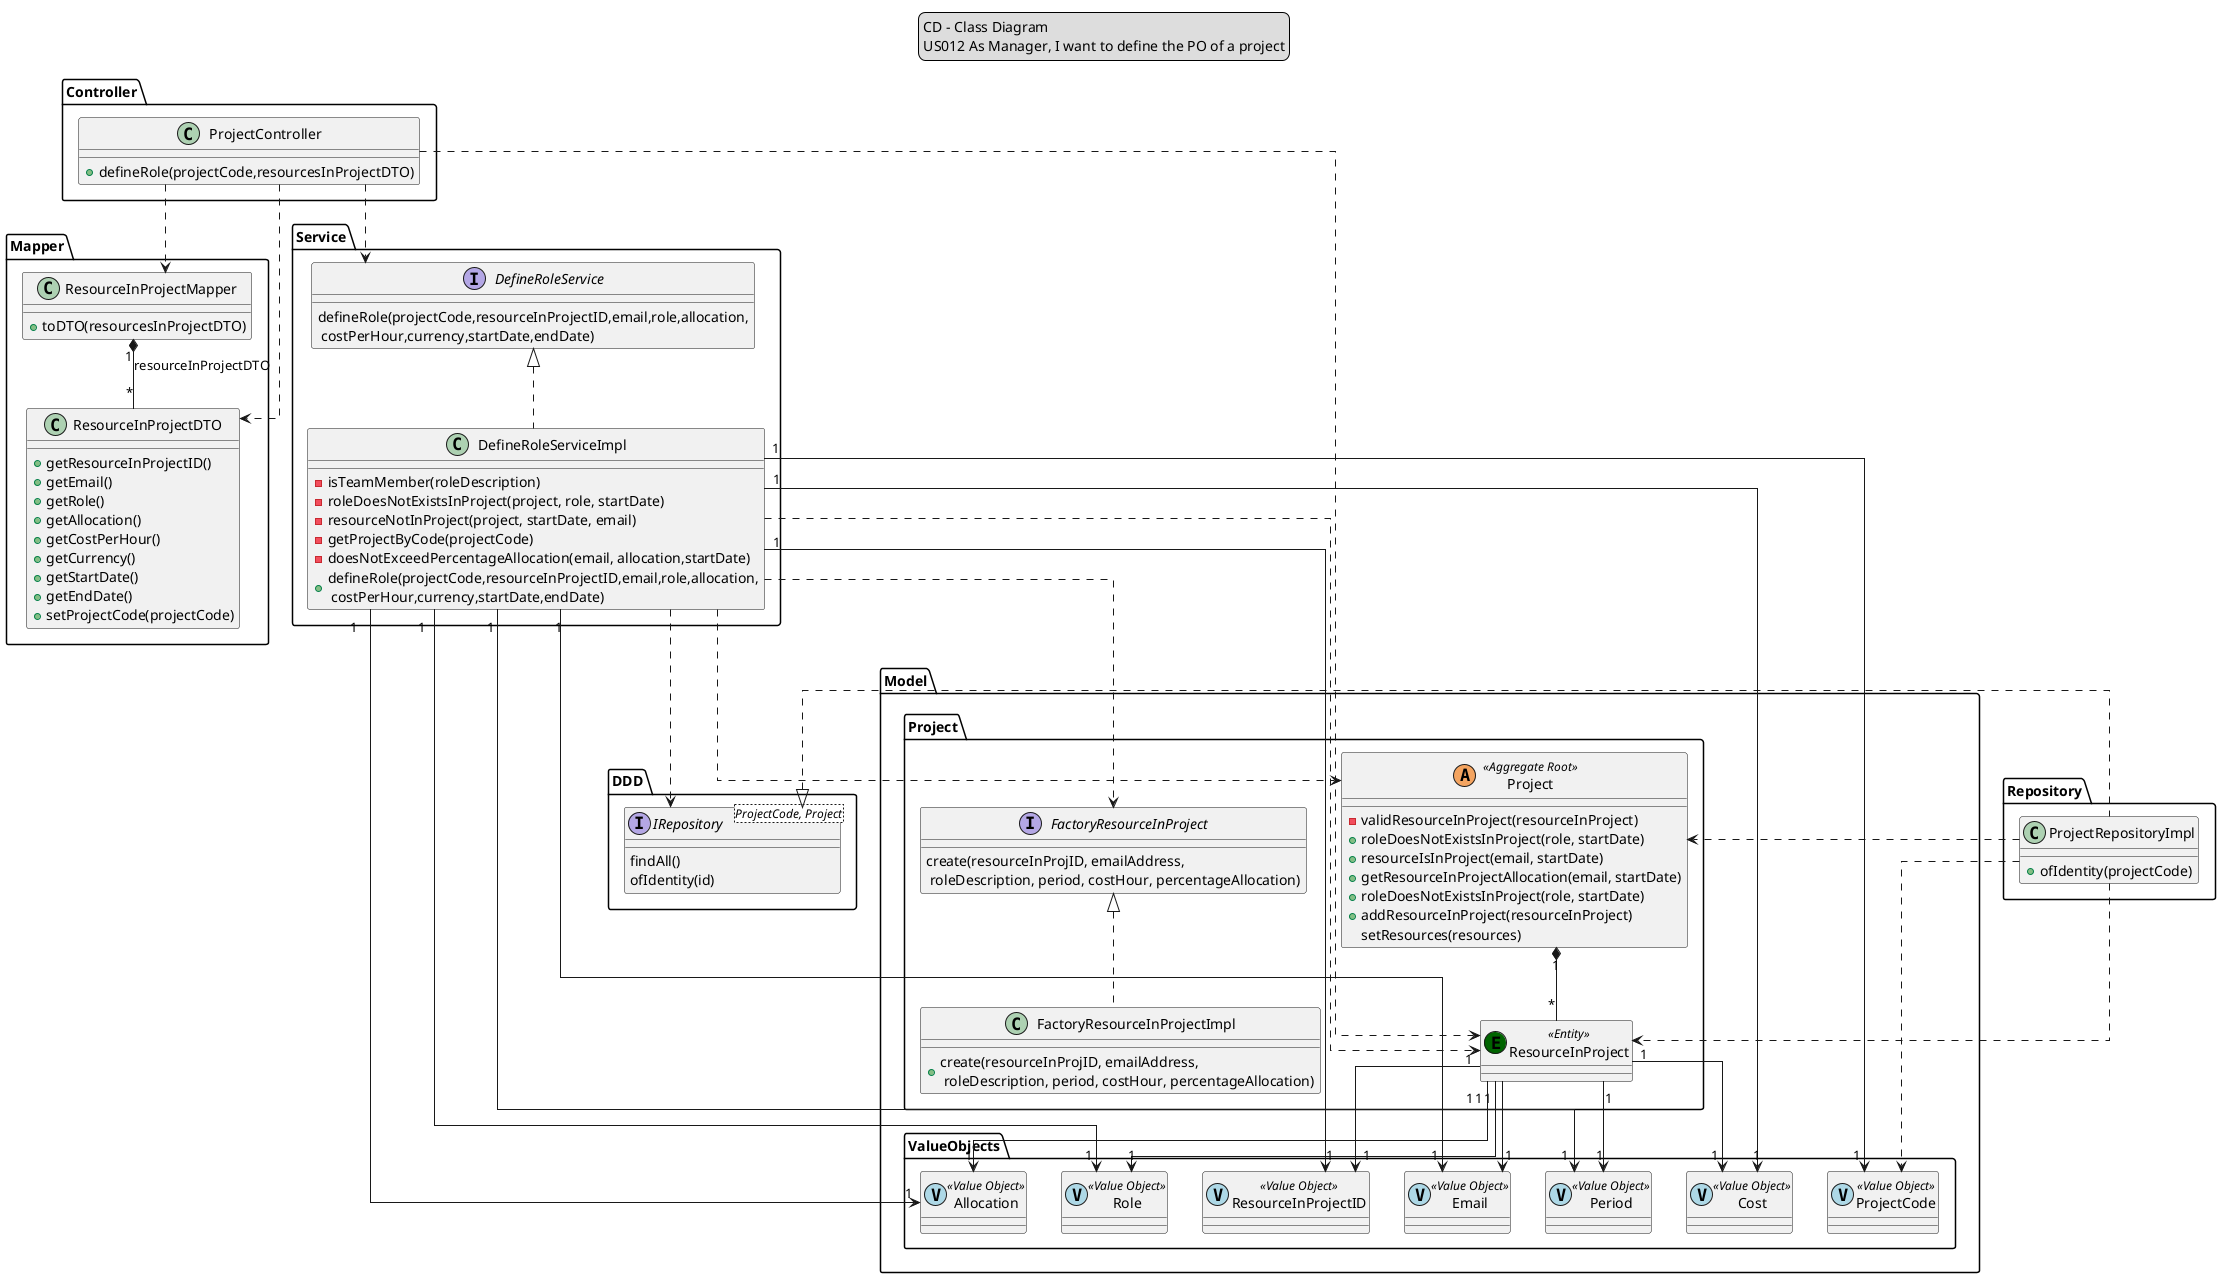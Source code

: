 @startuml

skinparam sequenceMessageAlign center
skinparam linetype ortho
legend top
CD - Class Diagram
US012 As Manager, I want to define the PO of a project
end legend

'..|> implementation
'-- associado
'..> depende
'*-- agrega
'- atributo
'+ método


package Controller{
class "ProjectController" as ProjectController{
+defineRole(projectCode,resourcesInProjectDTO)
}
}

package Mapper{
class "ResourceInProjectDTO" as ResourceInProjectDTO{
+getResourceInProjectID()
+getEmail()
+getRole()
+getAllocation()
+getCostPerHour()
+getCurrency()
+getStartDate()
+getEndDate()
+setProjectCode(projectCode)
}
class "ResourceInProjectMapper" as ResourceInProjectMapper{
+toDTO(resourcesInProjectDTO)
}
}

package Model{
package Project{
interface "FactoryResourceInProject" as FactoryResourceInProject {
create(resourceInProjID, emailAddress, \n roleDescription, period, costHour, percentageAllocation)
}
class "FactoryResourceInProjectImpl" as FactoryResourceInProjectImpl {
+create(resourceInProjID, emailAddress, \n roleDescription, period, costHour, percentageAllocation)
}
class "Project" as ProjectClass <<(A, SandyBrown) Aggregate Root>>{
-validResourceInProject(resourceInProject)
+roleDoesNotExistsInProject(role, startDate)
+resourceIsInProject(email, startDate)
+getResourceInProjectAllocation(email, startDate)
+roleDoesNotExistsInProject(role, startDate)
+addResourceInProject(resourceInProject)
setResources(resources)
}
class "ResourceInProject" as ResourceInProject <<(E, DarkGreen) Entity>>{}
}

package ValueObjects{
class "Role" as Role <<(V, LightBlue) Value Object>> {}
class "ProjectCode" as ProjectCode <<(V, LightBlue) Value Object>> {}
class "ResourceInProjectID" as ResourceInProjectIDVO <<(V, LightBlue) Value Object>> {}
class "Email" as Email <<(V, LightBlue) Value Object>> {}
class "Period" as Period <<(V, LightBlue) Value Object>> {}
class "Cost" as Cost <<(V, LightBlue) Value Object>> {}
class "Allocation" as Allocation <<(V, LightBlue) Value Object>> {}
}

}

package DDD{
interface "IRepository <ProjectCode, Project>" as IRepository{
findAll()
ofIdentity(id)
}
}

package Service{
interface "DefineRoleService" as DefineRoleService{
defineRole(projectCode,resourceInProjectID,email,role,allocation,\n costPerHour,currency,startDate,endDate)
 }
class "DefineRoleServiceImpl" as DefineRoleServiceImpl{
-isTeamMember(roleDescription)
-roleDoesNotExistsInProject(project, role, startDate)
-resourceNotInProject(project, startDate, email)
-getProjectByCode(projectCode)
-doesNotExceedPercentageAllocation(email, allocation,startDate)
+defineRole(projectCode,resourceInProjectID,email,role,allocation,\n costPerHour,currency,startDate,endDate)
}
}

package Repository{

class "ProjectRepositoryImpl" as ProjectRepositoryImpl{
+ ofIdentity(projectCode)
}
}




ProjectController ..> DefineRoleService
ProjectController ..> ResourceInProjectMapper
ProjectController ..> ResourceInProjectDTO
ProjectController ..> ResourceInProject

DefineRoleService <|.. DefineRoleServiceImpl

DefineRoleServiceImpl ..> IRepository
DefineRoleServiceImpl ..> FactoryResourceInProject
DefineRoleServiceImpl ..> ProjectClass
DefineRoleServiceImpl ..> ResourceInProject
DefineRoleServiceImpl "1" --> "1" ProjectCode
DefineRoleServiceImpl "1" --> "1" ResourceInProjectIDVO
DefineRoleServiceImpl "1" --> "1" Email
DefineRoleServiceImpl "1" --> "1" Role
DefineRoleServiceImpl "1" --> "1" Allocation
DefineRoleServiceImpl "1" --> "1" Cost
DefineRoleServiceImpl "1" --> "1" Period

FactoryResourceInProject <|..FactoryResourceInProjectImpl

IRepository<|..ProjectRepositoryImpl

ProjectRepositoryImpl..>ProjectClass
ProjectRepositoryImpl..>ProjectCode
ProjectRepositoryImpl..>ResourceInProject


ResourceInProjectMapper "1"*--"*" ResourceInProjectDTO :resourceInProjectDTO

ProjectClass"1" *-- "*"ResourceInProject

ResourceInProject"1" --> "1"ResourceInProjectIDVO
ResourceInProject"1" --> "1"Email
ResourceInProject"1" --> "1"Role
ResourceInProject"1" --> "1"Period
ResourceInProject"1" --> "1"Cost
ResourceInProject"1" --> "1"Allocation


@enduml